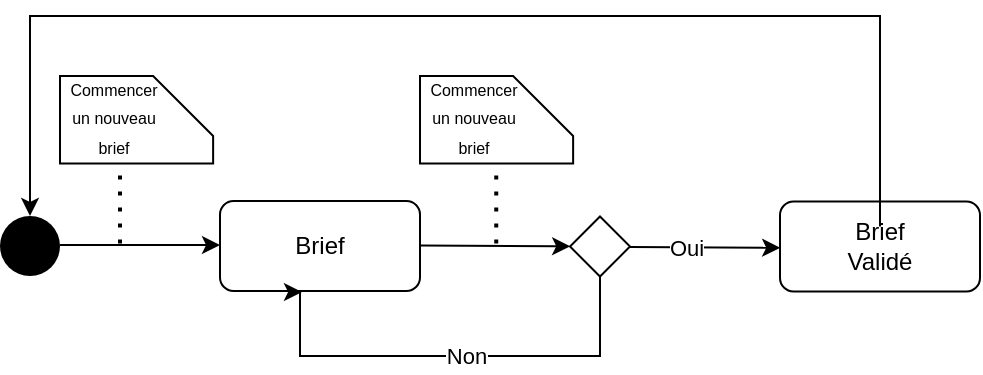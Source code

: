 <mxfile version="13.9.9" type="device"><diagram id="zlVDgyqdhrqCSp8rbu5T" name="Page-1"><mxGraphModel dx="362" dy="272" grid="1" gridSize="10" guides="1" tooltips="1" connect="1" arrows="1" fold="1" page="1" pageScale="1" pageWidth="827" pageHeight="1169" math="0" shadow="0"><root><mxCell id="0"/><mxCell id="1" parent="0"/><mxCell id="Quw7IEdUtAsxJgGUg17C-1" value="" style="ellipse;fillColor=#000000;strokeColor=none;" parent="1" vertex="1"><mxGeometry x="80" y="410" width="30" height="30" as="geometry"/></mxCell><mxCell id="Quw7IEdUtAsxJgGUg17C-2" value="" style="endArrow=classic;html=1;" parent="1" edge="1"><mxGeometry width="50" height="50" relative="1" as="geometry"><mxPoint x="110" y="424.5" as="sourcePoint"/><mxPoint x="190" y="424.5" as="targetPoint"/></mxGeometry></mxCell><mxCell id="Quw7IEdUtAsxJgGUg17C-3" value="" style="rounded=1;whiteSpace=wrap;html=1;" parent="1" vertex="1"><mxGeometry x="190" y="402.5" width="100" height="45" as="geometry"/></mxCell><mxCell id="Quw7IEdUtAsxJgGUg17C-4" value="Brief" style="text;html=1;strokeColor=none;fillColor=none;align=center;verticalAlign=middle;whiteSpace=wrap;rounded=0;" parent="1" vertex="1"><mxGeometry x="220" y="415" width="40" height="20" as="geometry"/></mxCell><mxCell id="Quw7IEdUtAsxJgGUg17C-5" value="" style="endArrow=classic;html=1;" parent="1" target="Quw7IEdUtAsxJgGUg17C-6" edge="1"><mxGeometry width="50" height="50" relative="1" as="geometry"><mxPoint x="290" y="424.75" as="sourcePoint"/><mxPoint x="380" y="425.25" as="targetPoint"/></mxGeometry></mxCell><mxCell id="Quw7IEdUtAsxJgGUg17C-7" style="edgeStyle=orthogonalEdgeStyle;rounded=0;orthogonalLoop=1;jettySize=auto;html=1;entryX=0.41;entryY=1.011;entryDx=0;entryDy=0;entryPerimeter=0;" parent="1" source="Quw7IEdUtAsxJgGUg17C-6" target="Quw7IEdUtAsxJgGUg17C-3" edge="1"><mxGeometry relative="1" as="geometry"><mxPoint x="230" y="520" as="targetPoint"/><Array as="points"><mxPoint x="380" y="480"/><mxPoint x="230" y="480"/></Array></mxGeometry></mxCell><mxCell id="Quw7IEdUtAsxJgGUg17C-8" value="Non" style="edgeLabel;html=1;align=center;verticalAlign=middle;resizable=0;points=[];" parent="Quw7IEdUtAsxJgGUg17C-7" vertex="1" connectable="0"><mxGeometry x="-0.038" relative="1" as="geometry"><mxPoint as="offset"/></mxGeometry></mxCell><mxCell id="Quw7IEdUtAsxJgGUg17C-6" value="" style="rhombus;" parent="1" vertex="1"><mxGeometry x="365" y="410.25" width="30" height="30" as="geometry"/></mxCell><mxCell id="Quw7IEdUtAsxJgGUg17C-9" value="" style="endArrow=classic;html=1;" parent="1" edge="1"><mxGeometry width="50" height="50" relative="1" as="geometry"><mxPoint x="395" y="425.5" as="sourcePoint"/><mxPoint x="470.083" y="425.917" as="targetPoint"/></mxGeometry></mxCell><mxCell id="Quw7IEdUtAsxJgGUg17C-12" value="Oui" style="edgeLabel;html=1;align=center;verticalAlign=middle;resizable=0;points=[];" parent="Quw7IEdUtAsxJgGUg17C-9" vertex="1" connectable="0"><mxGeometry x="-0.27" relative="1" as="geometry"><mxPoint as="offset"/></mxGeometry></mxCell><mxCell id="Quw7IEdUtAsxJgGUg17C-10" value="" style="rounded=1;whiteSpace=wrap;html=1;" parent="1" vertex="1"><mxGeometry x="470" y="402.75" width="100" height="45" as="geometry"/></mxCell><mxCell id="Quw7IEdUtAsxJgGUg17C-13" style="edgeStyle=orthogonalEdgeStyle;rounded=0;orthogonalLoop=1;jettySize=auto;html=1;entryX=0.5;entryY=0;entryDx=0;entryDy=0;" parent="1" source="Quw7IEdUtAsxJgGUg17C-11" target="Quw7IEdUtAsxJgGUg17C-1" edge="1"><mxGeometry relative="1" as="geometry"><mxPoint x="520" y="310" as="targetPoint"/><Array as="points"><mxPoint x="520" y="310"/><mxPoint x="95" y="310"/></Array></mxGeometry></mxCell><mxCell id="Quw7IEdUtAsxJgGUg17C-11" value="Brief Validé" style="text;html=1;strokeColor=none;fillColor=none;align=center;verticalAlign=middle;whiteSpace=wrap;rounded=0;" parent="1" vertex="1"><mxGeometry x="500" y="415.25" width="40" height="20" as="geometry"/></mxCell><mxCell id="Q4BqbuUYJrd5LNEND1xk-4" value="" style="group" vertex="1" connectable="0" parent="1"><mxGeometry x="110.005" y="339.995" width="76.56" height="43.75" as="geometry"/></mxCell><mxCell id="Q4BqbuUYJrd5LNEND1xk-2" value="" style="shape=card;whiteSpace=wrap;html=1;rotation=90;align=center;" vertex="1" parent="Q4BqbuUYJrd5LNEND1xk-4"><mxGeometry x="16.405" y="-16.405" width="43.75" height="76.56" as="geometry"/></mxCell><mxCell id="Q4BqbuUYJrd5LNEND1xk-3" value="&lt;font style=&quot;font-size: 8px&quot;&gt;Commencer un nouveau brief&lt;/font&gt;" style="text;html=1;strokeColor=none;fillColor=none;align=center;verticalAlign=middle;whiteSpace=wrap;rounded=0;" vertex="1" parent="Q4BqbuUYJrd5LNEND1xk-4"><mxGeometry x="1.865" y="10.005" width="50" height="20" as="geometry"/></mxCell><mxCell id="Q4BqbuUYJrd5LNEND1xk-5" value="" style="endArrow=none;dashed=1;html=1;dashPattern=1 3;strokeWidth=2;" edge="1" parent="1"><mxGeometry width="50" height="50" relative="1" as="geometry"><mxPoint x="140" y="423.75" as="sourcePoint"/><mxPoint x="140" y="383.75" as="targetPoint"/></mxGeometry></mxCell><mxCell id="Q4BqbuUYJrd5LNEND1xk-6" value="" style="group" vertex="1" connectable="0" parent="1"><mxGeometry x="290.005" y="339.995" width="76.56" height="43.75" as="geometry"/></mxCell><mxCell id="Q4BqbuUYJrd5LNEND1xk-7" value="" style="shape=card;whiteSpace=wrap;html=1;rotation=90;align=center;" vertex="1" parent="Q4BqbuUYJrd5LNEND1xk-6"><mxGeometry x="16.405" y="-16.405" width="43.75" height="76.56" as="geometry"/></mxCell><mxCell id="Q4BqbuUYJrd5LNEND1xk-8" value="&lt;font style=&quot;font-size: 8px&quot;&gt;Commencer un nouveau brief&lt;/font&gt;" style="text;html=1;strokeColor=none;fillColor=none;align=center;verticalAlign=middle;whiteSpace=wrap;rounded=0;" vertex="1" parent="Q4BqbuUYJrd5LNEND1xk-6"><mxGeometry x="1.865" y="10.005" width="50" height="20" as="geometry"/></mxCell><mxCell id="Q4BqbuUYJrd5LNEND1xk-10" value="" style="endArrow=none;dashed=1;html=1;dashPattern=1 3;strokeWidth=2;" edge="1" parent="1"><mxGeometry width="50" height="50" relative="1" as="geometry"><mxPoint x="328.12" y="423.75" as="sourcePoint"/><mxPoint x="328.12" y="383.75" as="targetPoint"/></mxGeometry></mxCell></root></mxGraphModel></diagram></mxfile>